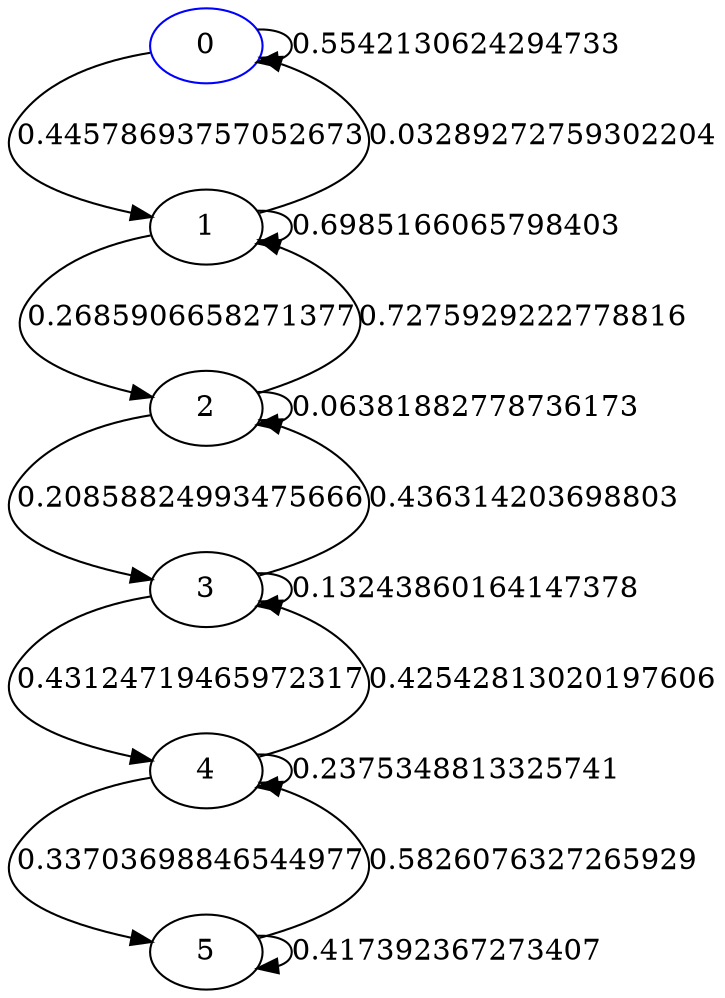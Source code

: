 digraph "" {
	graph [len=3,
		nodesep=0.2
	];
	0	[color=blue];
	0 -> 0	[label=0.5542130624294733,
		len=2,
		weight=1];
	0 -> 1	[label=0.44578693757052673,
		len=2,
		weight=1];
	1 -> 0	[label=0.03289272759302204,
		len=2,
		weight=1];
	1 -> 1	[label=0.6985166065798403,
		len=2,
		weight=1];
	1 -> 2	[label=0.2685906658271377,
		len=2,
		weight=1];
	2 -> 1	[label=0.7275929222778816,
		len=2,
		weight=1];
	2 -> 2	[label=0.06381882778736173,
		len=2,
		weight=1];
	2 -> 3	[label=0.20858824993475666,
		len=2,
		weight=1];
	3 -> 2	[label=0.436314203698803,
		len=2,
		weight=1];
	3 -> 3	[label=0.13243860164147378,
		len=2,
		weight=1];
	3 -> 4	[label=0.43124719465972317,
		len=2,
		weight=1];
	4 -> 3	[label=0.42542813020197606,
		len=2,
		weight=1];
	4 -> 4	[label=0.2375348813325741,
		len=2,
		weight=1];
	4 -> 5	[label=0.33703698846544977,
		len=2,
		weight=1];
	5 -> 4	[label=0.5826076327265929,
		len=2,
		weight=1];
	5 -> 5	[label=0.417392367273407,
		len=2,
		weight=1];
}
